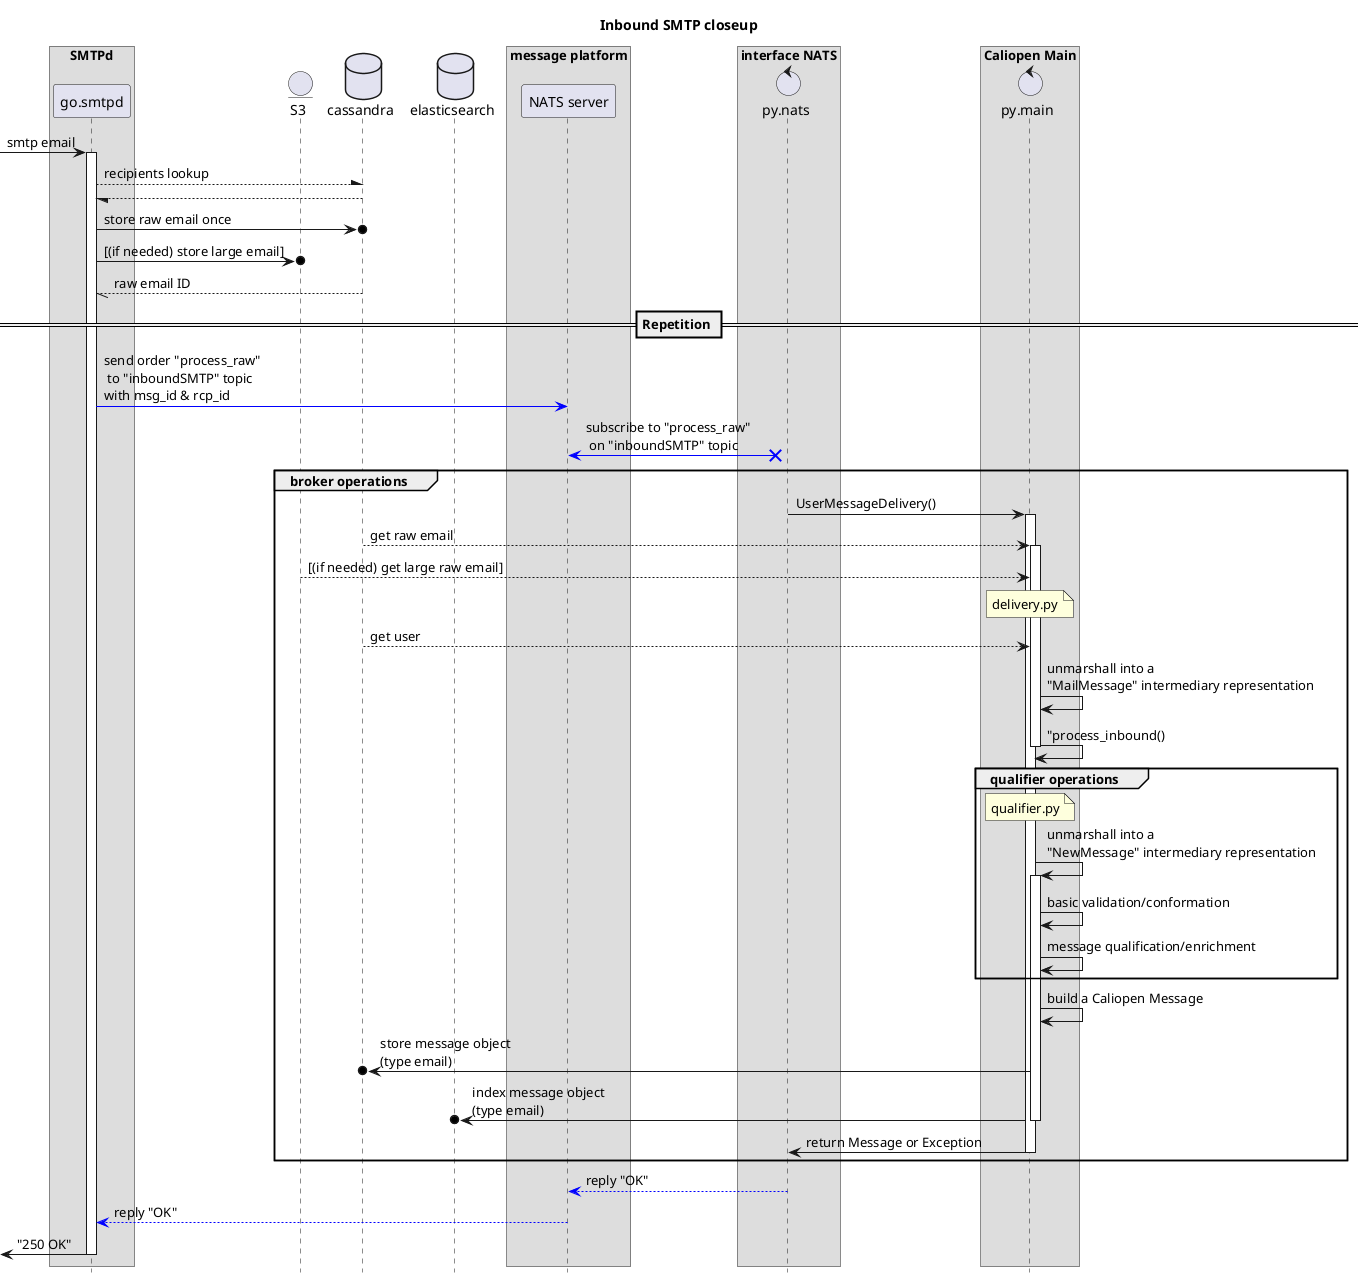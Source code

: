 @startuml
hide footbox
title Inbound SMTP closeup
box "SMTPd"
participant "go.smtpd" as smtpd
endbox
entity S3
database cassandra
database elasticsearch
box "message platform"
participant "NATS server" as nats
endbox
box "interface NATS"
control "py.nats" as pynats
endbox
box "Caliopen Main"
control "py.main" as pymain
endbox
box
[-> smtpd: smtp email
activate smtpd
smtpd --\ cassandra: recipients lookup
cassandra --/ smtpd
smtpd ->o cassandra: store raw email once
smtpd ->o S3: [(if needed) store large email]
cassandra --// smtpd: raw email ID
== Repetition ==
smtpd -[#0000FF]> nats: send order "process_raw"\n to "inboundSMTP" topic\nwith msg_id & rcp_id
pynats x[#0000FF]-> nats: subscribe to "process_raw"\n on "inboundSMTP" topic
group broker operations
pynats -> pymain: UserMessageDelivery()
activate pymain
cassandra --> pymain: get raw email
activate pymain
S3 --> pymain:[(if needed) get large raw email]
note over pymain: delivery.py
cassandra --> pymain: get user
pymain -> pymain: unmarshall into a\n"MailMessage" intermediary representation
pymain -> pymain: "process_inbound()
deactivate pymain
group qualifier operations
note over pymain: qualifier.py
pymain -> pymain: unmarshall into a\n"NewMessage" intermediary representation
activate pymain
pymain -> pymain: basic validation/conformation
pymain -> pymain: message qualification/enrichment
end
pymain -> pymain: build a Caliopen Message
pymain ->o cassandra: store message object\n(type email)
pymain ->o elasticsearch: index message object\n(type email)
deactivate pymain
pymain -> pynats: return Message or Exception
deactivate pymain
end
pynats -[#0000FF]-> nats: reply "OK"
nats -[#0000FF]-> smtpd: reply "OK"
[<- smtpd: "250 OK"
deactivate smtpd
@enduml